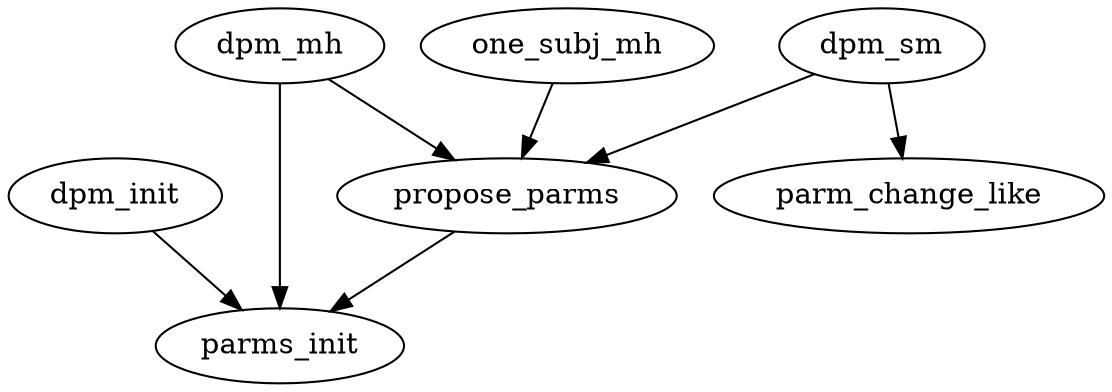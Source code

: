 /* Created by mdot for Matlab */
digraph m2html {
  dpm_init -> parms_init;
  dpm_mh -> parms_init;
  dpm_mh -> propose_parms;
  dpm_sm -> parm_change_like;
  dpm_sm -> propose_parms;
  one_subj_mh -> propose_parms;
  propose_parms -> parms_init;

  dpm_init [URL="dpm_init.html"];
  dpm_mh [URL="dpm_mh.html"];
  dpm_sm [URL="dpm_sm.html"];
  one_subj_mh [URL="one_subj_mh.html"];
  parm_change_like [URL="parm_change_like.html"];
  parms_init [URL="parms_init.html"];
  propose_parms [URL="propose_parms.html"];
}